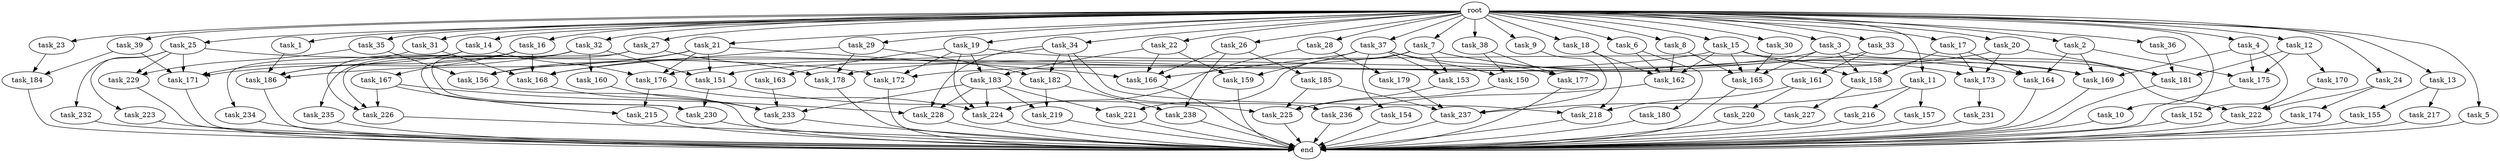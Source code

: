 digraph G {
  task_171 [size="1675037245.440000"];
  task_32 [size="1.024000"];
  task_220 [size="309237645.312000"];
  task_156 [size="489626271.744000"];
  task_27 [size="1.024000"];
  task_153 [size="730144440.320000"];
  task_4 [size="1.024000"];
  task_2 [size="1.024000"];
  task_13 [size="1.024000"];
  task_224 [size="1194000908.288000"];
  task_186 [size="2216203124.736000"];
  task_177 [size="446676598.784000"];
  task_228 [size="1185410973.696000"];
  task_223 [size="137438953.472000"];
  task_6 [size="1.024000"];
  task_9 [size="1.024000"];
  task_216 [size="695784701.952000"];
  task_175 [size="1047972020.224000"];
  task_165 [size="962072674.304000"];
  task_159 [size="858993459.200000"];
  task_164 [size="867583393.792000"];
  task_231 [size="858993459.200000"];
  task_182 [size="910533066.752000"];
  task_150 [size="446676598.784000"];
  task_234 [size="858993459.200000"];
  task_183 [size="764504178.688000"];
  task_31 [size="1.024000"];
  task_14 [size="1.024000"];
  task_230 [size="532575944.704000"];
  task_16 [size="1.024000"];
  task_185 [size="34359738.368000"];
  task_161 [size="137438953.472000"];
  task_158 [size="377957122.048000"];
  task_170 [size="214748364.800000"];
  task_15 [size="1.024000"];
  task_10 [size="1.024000"];
  task_229 [size="171798691.840000"];
  task_29 [size="1.024000"];
  task_222 [size="927712935.936000"];
  task_162 [size="1168231104.512000"];
  task_155 [size="549755813.888000"];
  task_169 [size="1082331758.592000"];
  task_221 [size="970662608.896000"];
  task_237 [size="1829656068.096000"];
  task_26 [size="1.024000"];
  task_25 [size="1.024000"];
  end [size="0.000000"];
  task_184 [size="1116691496.960000"];
  task_215 [size="635655159.808000"];
  task_235 [size="420906795.008000"];
  task_180 [size="549755813.888000"];
  task_18 [size="1.024000"];
  task_12 [size="1.024000"];
  task_36 [size="1.024000"];
  task_33 [size="1.024000"];
  task_238 [size="68719476.736000"];
  task_173 [size="1151051235.328000"];
  task_236 [size="635655159.808000"];
  task_167 [size="858993459.200000"];
  task_154 [size="309237645.312000"];
  task_174 [size="858993459.200000"];
  task_218 [size="1073741824.000000"];
  task_21 [size="1.024000"];
  task_37 [size="1.024000"];
  task_23 [size="1.024000"];
  task_176 [size="1314259992.576000"];
  root [size="0.000000"];
  task_5 [size="1.024000"];
  task_11 [size="1.024000"];
  task_219 [size="584115552.256000"];
  task_179 [size="214748364.800000"];
  task_3 [size="1.024000"];
  task_166 [size="1314259992.576000"];
  task_19 [size="1.024000"];
  task_225 [size="1726576852.992000"];
  task_39 [size="1.024000"];
  task_232 [size="137438953.472000"];
  task_22 [size="1.024000"];
  task_28 [size="1.024000"];
  task_7 [size="1.024000"];
  task_34 [size="1.024000"];
  task_233 [size="2576980377.600000"];
  task_226 [size="1357209665.536000"];
  task_17 [size="1.024000"];
  task_168 [size="2190433320.960000"];
  task_20 [size="1.024000"];
  task_217 [size="549755813.888000"];
  task_178 [size="910533066.752000"];
  task_157 [size="695784701.952000"];
  task_35 [size="1.024000"];
  task_1 [size="1.024000"];
  task_160 [size="420906795.008000"];
  task_181 [size="1322849927.168000"];
  task_172 [size="773094113.280000"];
  task_227 [size="309237645.312000"];
  task_163 [size="214748364.800000"];
  task_30 [size="1.024000"];
  task_38 [size="1.024000"];
  task_24 [size="1.024000"];
  task_152 [size="695784701.952000"];
  task_8 [size="1.024000"];
  task_151 [size="1262720385.024000"];

  task_171 -> end [size="1.000000"];
  task_32 -> task_230 [size="411041792.000000"];
  task_32 -> task_235 [size="411041792.000000"];
  task_32 -> task_160 [size="411041792.000000"];
  task_32 -> task_151 [size="411041792.000000"];
  task_32 -> task_171 [size="411041792.000000"];
  task_220 -> end [size="1.000000"];
  task_156 -> end [size="1.000000"];
  task_27 -> task_230 [size="75497472.000000"];
  task_27 -> task_178 [size="75497472.000000"];
  task_27 -> task_226 [size="75497472.000000"];
  task_153 -> task_225 [size="134217728.000000"];
  task_4 -> task_175 [size="679477248.000000"];
  task_4 -> task_169 [size="679477248.000000"];
  task_4 -> task_152 [size="679477248.000000"];
  task_2 -> task_175 [size="134217728.000000"];
  task_2 -> task_169 [size="134217728.000000"];
  task_2 -> task_164 [size="134217728.000000"];
  task_13 -> task_155 [size="536870912.000000"];
  task_13 -> task_217 [size="536870912.000000"];
  task_224 -> end [size="1.000000"];
  task_186 -> end [size="1.000000"];
  task_177 -> end [size="1.000000"];
  task_228 -> end [size="1.000000"];
  task_223 -> end [size="1.000000"];
  task_6 -> task_180 [size="536870912.000000"];
  task_6 -> task_162 [size="536870912.000000"];
  task_9 -> task_237 [size="134217728.000000"];
  task_216 -> end [size="1.000000"];
  task_175 -> end [size="1.000000"];
  task_165 -> end [size="1.000000"];
  task_159 -> end [size="1.000000"];
  task_164 -> end [size="1.000000"];
  task_231 -> end [size="1.000000"];
  task_182 -> task_219 [size="33554432.000000"];
  task_182 -> task_238 [size="33554432.000000"];
  task_150 -> task_225 [size="679477248.000000"];
  task_234 -> end [size="1.000000"];
  task_183 -> task_221 [size="536870912.000000"];
  task_183 -> task_224 [size="536870912.000000"];
  task_183 -> task_233 [size="536870912.000000"];
  task_183 -> task_219 [size="536870912.000000"];
  task_183 -> task_228 [size="536870912.000000"];
  task_31 -> task_168 [size="411041792.000000"];
  task_31 -> task_171 [size="411041792.000000"];
  task_14 -> task_176 [size="838860800.000000"];
  task_14 -> task_186 [size="838860800.000000"];
  task_14 -> task_234 [size="838860800.000000"];
  task_230 -> end [size="1.000000"];
  task_16 -> task_167 [size="838860800.000000"];
  task_16 -> task_186 [size="838860800.000000"];
  task_16 -> task_168 [size="838860800.000000"];
  task_16 -> task_226 [size="838860800.000000"];
  task_185 -> task_237 [size="838860800.000000"];
  task_185 -> task_225 [size="838860800.000000"];
  task_161 -> task_220 [size="301989888.000000"];
  task_161 -> task_218 [size="301989888.000000"];
  task_158 -> task_227 [size="301989888.000000"];
  task_170 -> task_222 [size="33554432.000000"];
  task_15 -> task_169 [size="33554432.000000"];
  task_15 -> task_158 [size="33554432.000000"];
  task_15 -> task_156 [size="33554432.000000"];
  task_15 -> task_165 [size="33554432.000000"];
  task_15 -> task_162 [size="33554432.000000"];
  task_10 -> end [size="1.000000"];
  task_229 -> end [size="1.000000"];
  task_29 -> task_168 [size="679477248.000000"];
  task_29 -> task_182 [size="679477248.000000"];
  task_29 -> task_178 [size="679477248.000000"];
  task_222 -> end [size="1.000000"];
  task_162 -> task_236 [size="411041792.000000"];
  task_155 -> end [size="1.000000"];
  task_169 -> end [size="1.000000"];
  task_221 -> end [size="1.000000"];
  task_237 -> end [size="1.000000"];
  task_26 -> task_185 [size="33554432.000000"];
  task_26 -> task_238 [size="33554432.000000"];
  task_26 -> task_166 [size="33554432.000000"];
  task_25 -> task_232 [size="134217728.000000"];
  task_25 -> task_223 [size="134217728.000000"];
  task_25 -> task_171 [size="134217728.000000"];
  task_25 -> task_172 [size="134217728.000000"];
  task_25 -> task_229 [size="134217728.000000"];
  task_184 -> end [size="1.000000"];
  task_215 -> end [size="1.000000"];
  task_235 -> end [size="1.000000"];
  task_180 -> end [size="1.000000"];
  task_18 -> task_162 [size="536870912.000000"];
  task_18 -> task_218 [size="536870912.000000"];
  task_12 -> task_175 [size="209715200.000000"];
  task_12 -> task_170 [size="209715200.000000"];
  task_12 -> task_181 [size="209715200.000000"];
  task_36 -> task_181 [size="536870912.000000"];
  task_33 -> task_161 [size="134217728.000000"];
  task_33 -> task_181 [size="134217728.000000"];
  task_33 -> task_178 [size="134217728.000000"];
  task_238 -> end [size="1.000000"];
  task_173 -> task_231 [size="838860800.000000"];
  task_236 -> end [size="1.000000"];
  task_167 -> task_215 [size="411041792.000000"];
  task_167 -> task_226 [size="411041792.000000"];
  task_167 -> task_228 [size="411041792.000000"];
  task_154 -> end [size="1.000000"];
  task_174 -> end [size="1.000000"];
  task_218 -> end [size="1.000000"];
  task_21 -> task_176 [size="411041792.000000"];
  task_21 -> task_186 [size="411041792.000000"];
  task_21 -> task_156 [size="411041792.000000"];
  task_21 -> task_151 [size="411041792.000000"];
  task_21 -> task_166 [size="411041792.000000"];
  task_37 -> task_154 [size="301989888.000000"];
  task_37 -> task_153 [size="301989888.000000"];
  task_37 -> task_150 [size="301989888.000000"];
  task_37 -> task_159 [size="301989888.000000"];
  task_37 -> task_166 [size="301989888.000000"];
  task_37 -> task_177 [size="301989888.000000"];
  task_23 -> task_184 [size="411041792.000000"];
  task_176 -> task_224 [size="209715200.000000"];
  task_176 -> task_215 [size="209715200.000000"];
  root -> task_12 [size="1.000000"];
  root -> task_36 [size="1.000000"];
  root -> task_16 [size="1.000000"];
  root -> task_9 [size="1.000000"];
  root -> task_39 [size="1.000000"];
  root -> task_11 [size="1.000000"];
  root -> task_22 [size="1.000000"];
  root -> task_7 [size="1.000000"];
  root -> task_33 [size="1.000000"];
  root -> task_28 [size="1.000000"];
  root -> task_4 [size="1.000000"];
  root -> task_34 [size="1.000000"];
  root -> task_2 [size="1.000000"];
  root -> task_15 [size="1.000000"];
  root -> task_10 [size="1.000000"];
  root -> task_29 [size="1.000000"];
  root -> task_21 [size="1.000000"];
  root -> task_17 [size="1.000000"];
  root -> task_18 [size="1.000000"];
  root -> task_27 [size="1.000000"];
  root -> task_20 [size="1.000000"];
  root -> task_23 [size="1.000000"];
  root -> task_6 [size="1.000000"];
  root -> task_32 [size="1.000000"];
  root -> task_5 [size="1.000000"];
  root -> task_37 [size="1.000000"];
  root -> task_26 [size="1.000000"];
  root -> task_25 [size="1.000000"];
  root -> task_8 [size="1.000000"];
  root -> task_35 [size="1.000000"];
  root -> task_13 [size="1.000000"];
  root -> task_30 [size="1.000000"];
  root -> task_19 [size="1.000000"];
  root -> task_1 [size="1.000000"];
  root -> task_38 [size="1.000000"];
  root -> task_24 [size="1.000000"];
  root -> task_3 [size="1.000000"];
  root -> task_31 [size="1.000000"];
  root -> task_14 [size="1.000000"];
  task_5 -> end [size="1.000000"];
  task_11 -> task_157 [size="679477248.000000"];
  task_11 -> task_237 [size="679477248.000000"];
  task_11 -> task_216 [size="679477248.000000"];
  task_219 -> end [size="1.000000"];
  task_179 -> task_237 [size="134217728.000000"];
  task_3 -> task_158 [size="33554432.000000"];
  task_3 -> task_176 [size="33554432.000000"];
  task_3 -> task_165 [size="33554432.000000"];
  task_3 -> task_222 [size="33554432.000000"];
  task_166 -> end [size="1.000000"];
  task_19 -> task_169 [size="209715200.000000"];
  task_19 -> task_163 [size="209715200.000000"];
  task_19 -> task_183 [size="209715200.000000"];
  task_19 -> task_172 [size="209715200.000000"];
  task_19 -> task_224 [size="209715200.000000"];
  task_225 -> end [size="1.000000"];
  task_39 -> task_184 [size="679477248.000000"];
  task_39 -> task_171 [size="679477248.000000"];
  task_232 -> end [size="1.000000"];
  task_22 -> task_183 [size="536870912.000000"];
  task_22 -> task_159 [size="536870912.000000"];
  task_22 -> task_166 [size="536870912.000000"];
  task_28 -> task_224 [size="209715200.000000"];
  task_28 -> task_179 [size="209715200.000000"];
  task_7 -> task_221 [size="411041792.000000"];
  task_7 -> task_151 [size="411041792.000000"];
  task_7 -> task_153 [size="411041792.000000"];
  task_7 -> task_173 [size="411041792.000000"];
  task_7 -> task_164 [size="411041792.000000"];
  task_34 -> task_218 [size="209715200.000000"];
  task_34 -> task_168 [size="209715200.000000"];
  task_34 -> task_182 [size="209715200.000000"];
  task_34 -> task_236 [size="209715200.000000"];
  task_34 -> task_228 [size="209715200.000000"];
  task_233 -> end [size="1.000000"];
  task_226 -> end [size="1.000000"];
  task_17 -> task_164 [size="301989888.000000"];
  task_17 -> task_173 [size="301989888.000000"];
  task_17 -> task_158 [size="301989888.000000"];
  task_168 -> task_233 [size="838860800.000000"];
  task_20 -> task_172 [size="411041792.000000"];
  task_20 -> task_173 [size="411041792.000000"];
  task_20 -> task_181 [size="411041792.000000"];
  task_217 -> end [size="1.000000"];
  task_178 -> end [size="1.000000"];
  task_157 -> end [size="1.000000"];
  task_35 -> task_156 [size="33554432.000000"];
  task_35 -> task_229 [size="33554432.000000"];
  task_1 -> task_186 [size="75497472.000000"];
  task_160 -> task_233 [size="301989888.000000"];
  task_181 -> end [size="1.000000"];
  task_172 -> end [size="1.000000"];
  task_227 -> end [size="1.000000"];
  task_163 -> task_233 [size="838860800.000000"];
  task_30 -> task_165 [size="838860800.000000"];
  task_38 -> task_177 [size="134217728.000000"];
  task_38 -> task_150 [size="134217728.000000"];
  task_24 -> task_174 [size="838860800.000000"];
  task_24 -> task_222 [size="838860800.000000"];
  task_152 -> end [size="1.000000"];
  task_8 -> task_162 [size="33554432.000000"];
  task_8 -> task_165 [size="33554432.000000"];
  task_151 -> task_230 [size="33554432.000000"];
  task_151 -> task_225 [size="33554432.000000"];
}
